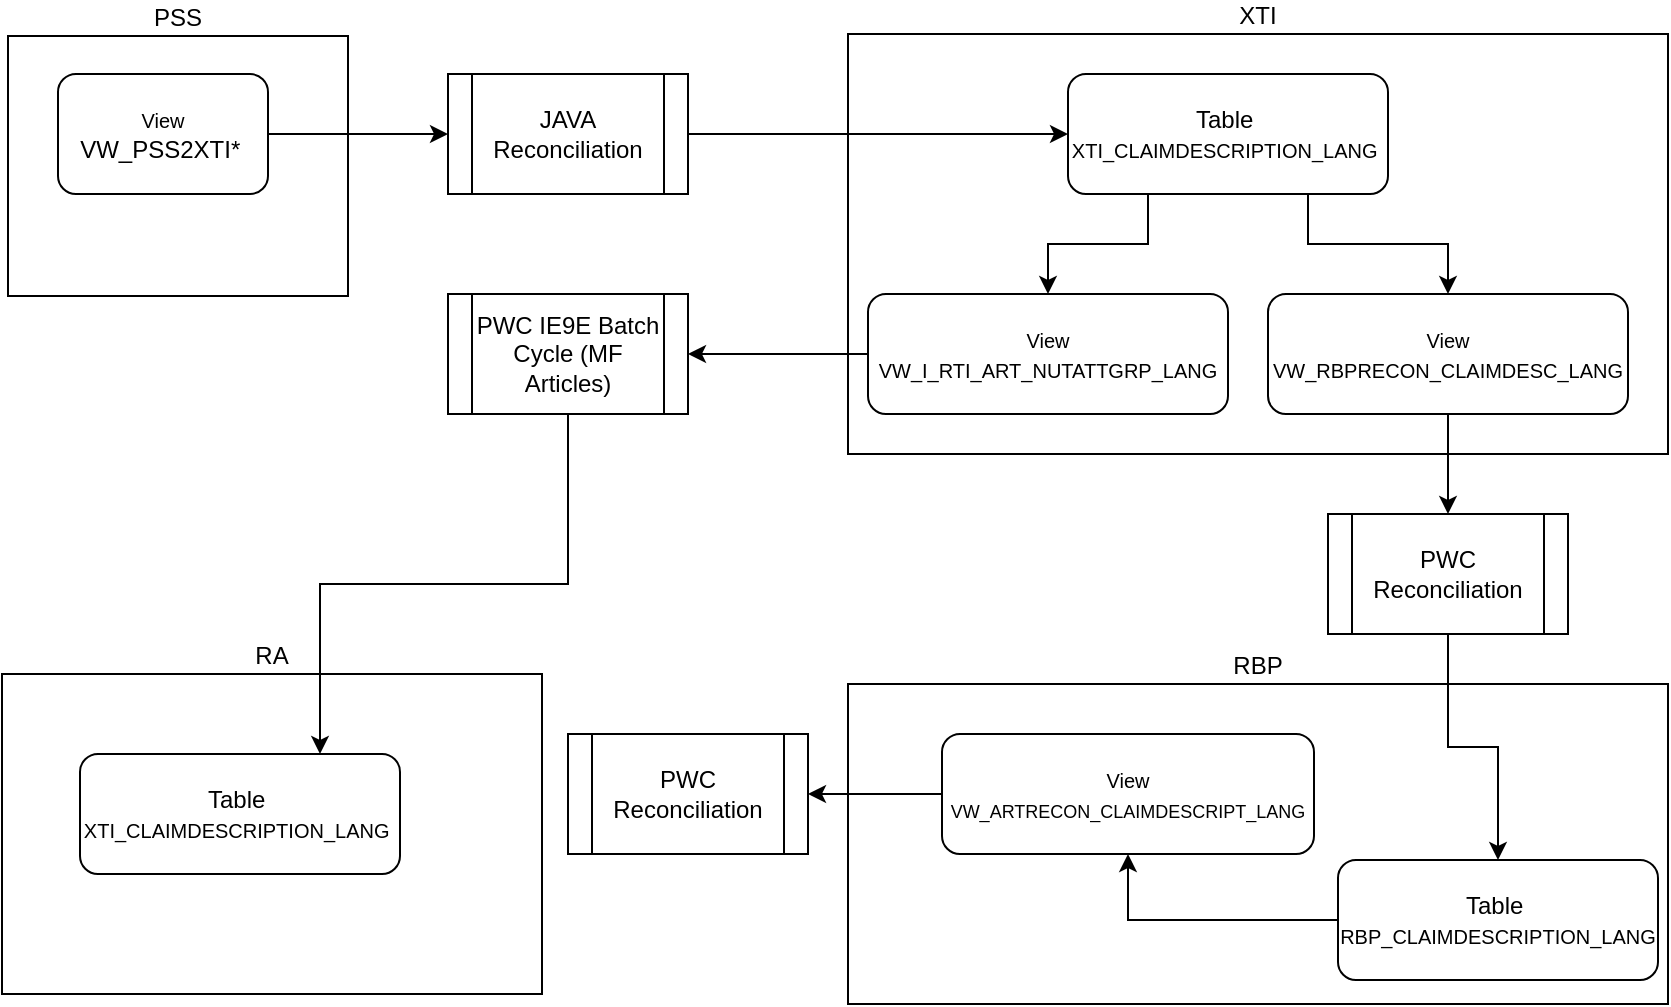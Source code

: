 <mxfile version="24.8.4">
  <diagram name="Page-1" id="LkYUbReQHexrSPq1Mvwi">
    <mxGraphModel dx="1050" dy="565" grid="1" gridSize="10" guides="1" tooltips="1" connect="1" arrows="1" fold="1" page="1" pageScale="1" pageWidth="850" pageHeight="1100" math="0" shadow="0">
      <root>
        <mxCell id="0" />
        <mxCell id="1" parent="0" />
        <mxCell id="hy-Vo6hejlj0qwngXtw7-5" value="PSS" style="rounded=0;whiteSpace=wrap;html=1;labelPosition=center;verticalLabelPosition=top;align=center;verticalAlign=bottom;" vertex="1" parent="1">
          <mxGeometry x="10" y="41" width="170" height="130" as="geometry" />
        </mxCell>
        <mxCell id="hy-Vo6hejlj0qwngXtw7-6" value="XTI" style="rounded=0;whiteSpace=wrap;html=1;labelPosition=center;verticalLabelPosition=top;align=center;verticalAlign=bottom;" vertex="1" parent="1">
          <mxGeometry x="430" y="40" width="410" height="210" as="geometry" />
        </mxCell>
        <mxCell id="hy-Vo6hejlj0qwngXtw7-7" value="RBP" style="rounded=0;whiteSpace=wrap;html=1;labelPosition=center;verticalLabelPosition=top;align=center;verticalAlign=bottom;" vertex="1" parent="1">
          <mxGeometry x="430" y="365" width="410" height="160" as="geometry" />
        </mxCell>
        <mxCell id="hy-Vo6hejlj0qwngXtw7-8" value="RA" style="rounded=0;whiteSpace=wrap;html=1;labelPosition=center;verticalLabelPosition=top;align=center;verticalAlign=bottom;" vertex="1" parent="1">
          <mxGeometry x="7" y="360" width="270" height="160" as="geometry" />
        </mxCell>
        <mxCell id="hy-Vo6hejlj0qwngXtw7-15" style="edgeStyle=orthogonalEdgeStyle;rounded=0;orthogonalLoop=1;jettySize=auto;html=1;entryX=0;entryY=0.5;entryDx=0;entryDy=0;" edge="1" parent="1" source="hy-Vo6hejlj0qwngXtw7-9" target="hy-Vo6hejlj0qwngXtw7-10">
          <mxGeometry relative="1" as="geometry" />
        </mxCell>
        <mxCell id="hy-Vo6hejlj0qwngXtw7-9" value="JAVA Reconciliation" style="shape=process;whiteSpace=wrap;html=1;backgroundOutline=1;" vertex="1" parent="1">
          <mxGeometry x="230" y="60" width="120" height="60" as="geometry" />
        </mxCell>
        <mxCell id="hy-Vo6hejlj0qwngXtw7-16" style="edgeStyle=orthogonalEdgeStyle;rounded=0;orthogonalLoop=1;jettySize=auto;html=1;exitX=0.75;exitY=1;exitDx=0;exitDy=0;" edge="1" parent="1" source="hy-Vo6hejlj0qwngXtw7-10" target="hy-Vo6hejlj0qwngXtw7-12">
          <mxGeometry relative="1" as="geometry" />
        </mxCell>
        <mxCell id="hy-Vo6hejlj0qwngXtw7-18" style="edgeStyle=orthogonalEdgeStyle;rounded=0;orthogonalLoop=1;jettySize=auto;html=1;exitX=0.25;exitY=1;exitDx=0;exitDy=0;entryX=0.5;entryY=0;entryDx=0;entryDy=0;" edge="1" parent="1" source="hy-Vo6hejlj0qwngXtw7-10" target="hy-Vo6hejlj0qwngXtw7-13">
          <mxGeometry relative="1" as="geometry" />
        </mxCell>
        <mxCell id="hy-Vo6hejlj0qwngXtw7-10" value="&lt;font style=&quot;font-size: 10px;&quot;&gt;&lt;span style=&quot;font-size: 12px;&quot;&gt;Table&amp;nbsp;&lt;/span&gt;&lt;/font&gt;&lt;div&gt;&lt;font style=&quot;font-size: 10px;&quot;&gt;XTI_CLAIMDESCRIPTION_LANG&lt;/font&gt;&amp;nbsp;&lt;/div&gt;" style="rounded=1;whiteSpace=wrap;html=1;" vertex="1" parent="1">
          <mxGeometry x="540" y="60" width="160" height="60" as="geometry" />
        </mxCell>
        <mxCell id="hy-Vo6hejlj0qwngXtw7-23" style="edgeStyle=orthogonalEdgeStyle;rounded=0;orthogonalLoop=1;jettySize=auto;html=1;exitX=0.5;exitY=1;exitDx=0;exitDy=0;" edge="1" parent="1" source="hy-Vo6hejlj0qwngXtw7-12" target="hy-Vo6hejlj0qwngXtw7-22">
          <mxGeometry relative="1" as="geometry" />
        </mxCell>
        <mxCell id="hy-Vo6hejlj0qwngXtw7-12" value="&lt;span style=&quot;font-family: &amp;quot;Aptos Narrow&amp;quot;, sans-serif;&quot;&gt;&lt;font style=&quot;font-size: 10px;&quot;&gt;View&lt;/font&gt;&lt;/span&gt;&lt;div&gt;&lt;span style=&quot;font-family: &amp;quot;Aptos Narrow&amp;quot;, sans-serif;&quot;&gt;&lt;font style=&quot;font-size: 10px;&quot;&gt;VW_RBPRECON_CLAIMDESC_LANG&lt;/font&gt;&lt;/span&gt;&lt;/div&gt;" style="rounded=1;whiteSpace=wrap;html=1;" vertex="1" parent="1">
          <mxGeometry x="640" y="170" width="180" height="60" as="geometry" />
        </mxCell>
        <mxCell id="hy-Vo6hejlj0qwngXtw7-27" style="edgeStyle=orthogonalEdgeStyle;rounded=0;orthogonalLoop=1;jettySize=auto;html=1;exitX=0;exitY=0.5;exitDx=0;exitDy=0;" edge="1" parent="1" source="hy-Vo6hejlj0qwngXtw7-13" target="hy-Vo6hejlj0qwngXtw7-26">
          <mxGeometry relative="1" as="geometry" />
        </mxCell>
        <mxCell id="hy-Vo6hejlj0qwngXtw7-13" value="&lt;span style=&quot;font-family: &amp;quot;Aptos Narrow&amp;quot;, sans-serif;&quot;&gt;&lt;font style=&quot;font-size: 10px;&quot;&gt;View&lt;/font&gt;&lt;/span&gt;&lt;div&gt;&lt;span style=&quot;font-family: &amp;quot;Aptos Narrow&amp;quot;, sans-serif;&quot;&gt;&lt;font style=&quot;font-size: 10px;&quot;&gt;VW_I_RTI_ART_NUTATTGRP_LANG&lt;/font&gt;&lt;/span&gt;&lt;/div&gt;" style="rounded=1;whiteSpace=wrap;html=1;" vertex="1" parent="1">
          <mxGeometry x="440" y="170" width="180" height="60" as="geometry" />
        </mxCell>
        <mxCell id="hy-Vo6hejlj0qwngXtw7-20" style="edgeStyle=orthogonalEdgeStyle;rounded=0;orthogonalLoop=1;jettySize=auto;html=1;exitX=1;exitY=0.5;exitDx=0;exitDy=0;entryX=0;entryY=0.5;entryDx=0;entryDy=0;" edge="1" parent="1" source="hy-Vo6hejlj0qwngXtw7-19" target="hy-Vo6hejlj0qwngXtw7-9">
          <mxGeometry relative="1" as="geometry" />
        </mxCell>
        <mxCell id="hy-Vo6hejlj0qwngXtw7-19" value="&lt;span style=&quot;font-family: &amp;quot;Aptos Narrow&amp;quot;, sans-serif;&quot;&gt;&lt;font style=&quot;font-size: 10px;&quot;&gt;View&lt;/font&gt;&lt;/span&gt;&lt;div&gt;&lt;span style=&quot;font-family: Calibri, sans-serif;&quot;&gt;&lt;font style=&quot;&quot;&gt;&lt;font style=&quot;font-size: 12px;&quot;&gt;VW_PSS2XTI*&lt;/font&gt;&lt;span style=&quot;font-size: 10px;&quot;&gt;&amp;nbsp;&lt;/span&gt;&lt;/font&gt;&lt;/span&gt;&lt;/div&gt;" style="rounded=1;whiteSpace=wrap;html=1;" vertex="1" parent="1">
          <mxGeometry x="35" y="60" width="105" height="60" as="geometry" />
        </mxCell>
        <mxCell id="hy-Vo6hejlj0qwngXtw7-31" style="edgeStyle=orthogonalEdgeStyle;rounded=0;orthogonalLoop=1;jettySize=auto;html=1;exitX=0;exitY=0.5;exitDx=0;exitDy=0;entryX=0.5;entryY=1;entryDx=0;entryDy=0;" edge="1" parent="1" source="hy-Vo6hejlj0qwngXtw7-21" target="hy-Vo6hejlj0qwngXtw7-29">
          <mxGeometry relative="1" as="geometry" />
        </mxCell>
        <mxCell id="hy-Vo6hejlj0qwngXtw7-21" value="&lt;font style=&quot;font-size: 10px;&quot;&gt;&lt;span style=&quot;font-size: 12px;&quot;&gt;Table&amp;nbsp;&lt;/span&gt;&lt;/font&gt;&lt;div&gt;&lt;span style=&quot;font-family: &amp;quot;Aptos Narrow&amp;quot;, sans-serif;&quot;&gt;&lt;font style=&quot;font-size: 10px;&quot;&gt;RBP_CLAIMDESCRIPTION_LANG&lt;/font&gt;&lt;/span&gt;&lt;/div&gt;" style="rounded=1;whiteSpace=wrap;html=1;" vertex="1" parent="1">
          <mxGeometry x="675" y="453" width="160" height="60" as="geometry" />
        </mxCell>
        <mxCell id="hy-Vo6hejlj0qwngXtw7-24" style="edgeStyle=orthogonalEdgeStyle;rounded=0;orthogonalLoop=1;jettySize=auto;html=1;exitX=0.5;exitY=1;exitDx=0;exitDy=0;" edge="1" parent="1" source="hy-Vo6hejlj0qwngXtw7-22" target="hy-Vo6hejlj0qwngXtw7-21">
          <mxGeometry relative="1" as="geometry" />
        </mxCell>
        <mxCell id="hy-Vo6hejlj0qwngXtw7-22" value="PWC Reconciliation" style="shape=process;whiteSpace=wrap;html=1;backgroundOutline=1;" vertex="1" parent="1">
          <mxGeometry x="670" y="280" width="120" height="60" as="geometry" />
        </mxCell>
        <mxCell id="hy-Vo6hejlj0qwngXtw7-25" value="&lt;font style=&quot;font-size: 10px;&quot;&gt;&lt;span style=&quot;font-size: 12px;&quot;&gt;Table&amp;nbsp;&lt;/span&gt;&lt;/font&gt;&lt;div&gt;&lt;font style=&quot;font-size: 10px;&quot;&gt;XTI_CLAIMDESCRIPTION_LANG&lt;/font&gt;&amp;nbsp;&lt;/div&gt;" style="rounded=1;whiteSpace=wrap;html=1;" vertex="1" parent="1">
          <mxGeometry x="46" y="400" width="160" height="60" as="geometry" />
        </mxCell>
        <mxCell id="hy-Vo6hejlj0qwngXtw7-28" style="edgeStyle=orthogonalEdgeStyle;rounded=0;orthogonalLoop=1;jettySize=auto;html=1;exitX=0.5;exitY=1;exitDx=0;exitDy=0;entryX=0.75;entryY=0;entryDx=0;entryDy=0;" edge="1" parent="1" source="hy-Vo6hejlj0qwngXtw7-26" target="hy-Vo6hejlj0qwngXtw7-25">
          <mxGeometry relative="1" as="geometry" />
        </mxCell>
        <mxCell id="hy-Vo6hejlj0qwngXtw7-26" value="PWC IE9E Batch Cycle (MF Articles)" style="shape=process;whiteSpace=wrap;html=1;backgroundOutline=1;" vertex="1" parent="1">
          <mxGeometry x="230" y="170" width="120" height="60" as="geometry" />
        </mxCell>
        <mxCell id="hy-Vo6hejlj0qwngXtw7-33" style="edgeStyle=orthogonalEdgeStyle;rounded=0;orthogonalLoop=1;jettySize=auto;html=1;exitX=0;exitY=0.5;exitDx=0;exitDy=0;entryX=1;entryY=0.5;entryDx=0;entryDy=0;" edge="1" parent="1" source="hy-Vo6hejlj0qwngXtw7-29" target="hy-Vo6hejlj0qwngXtw7-32">
          <mxGeometry relative="1" as="geometry" />
        </mxCell>
        <mxCell id="hy-Vo6hejlj0qwngXtw7-29" value="&lt;span style=&quot;font-family: &amp;quot;Aptos Narrow&amp;quot;, sans-serif;&quot;&gt;&lt;font style=&quot;font-size: 10px;&quot;&gt;View&lt;/font&gt;&lt;/span&gt;&lt;div&gt;&lt;span style=&quot;font-family: &amp;quot;Aptos Narrow&amp;quot;, sans-serif;&quot;&gt;&lt;font style=&quot;font-size: 9px;&quot;&gt;VW_ARTRECON_CLAIMDESCRIPT_LANG&lt;/font&gt;&lt;/span&gt;&lt;/div&gt;" style="rounded=1;whiteSpace=wrap;html=1;" vertex="1" parent="1">
          <mxGeometry x="477" y="390" width="186" height="60" as="geometry" />
        </mxCell>
        <mxCell id="hy-Vo6hejlj0qwngXtw7-32" value="PWC Reconciliation" style="shape=process;whiteSpace=wrap;html=1;backgroundOutline=1;" vertex="1" parent="1">
          <mxGeometry x="290" y="390" width="120" height="60" as="geometry" />
        </mxCell>
      </root>
    </mxGraphModel>
  </diagram>
</mxfile>

